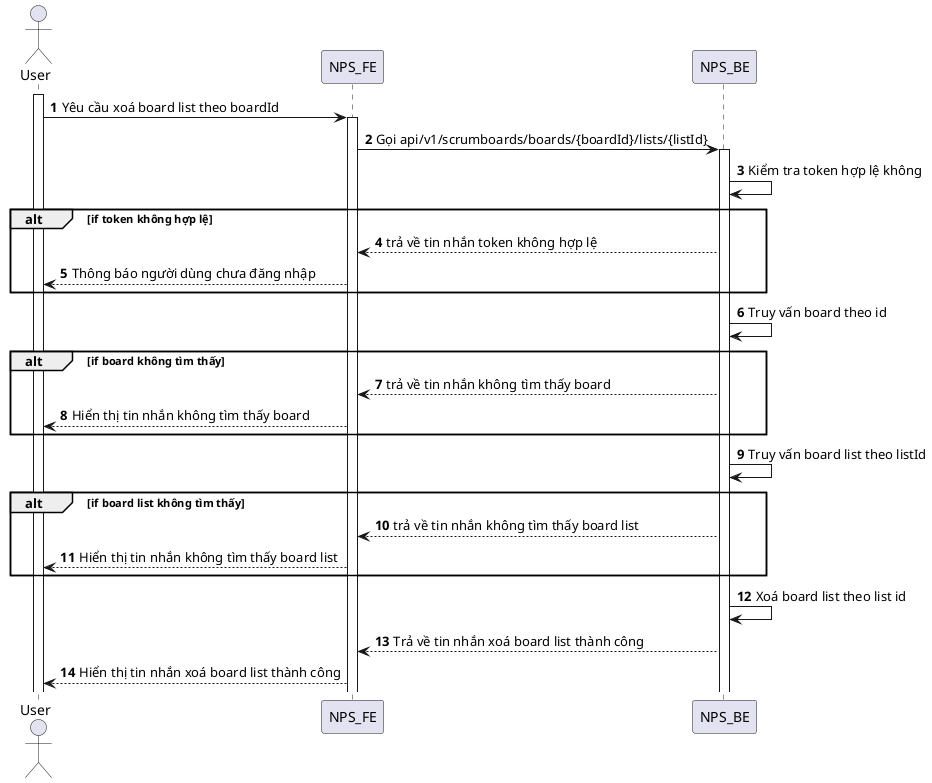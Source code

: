 @startuml
autonumber
actor User
activate User
User -> NPS_FE: Yêu cầu xoá board list theo boardId
activate NPS_FE
NPS_FE -> NPS_BE: Gọi api/v1/scrumboards/boards/{boardId}/lists/{listId}
activate NPS_BE
NPS_BE -> NPS_BE: Kiểm tra token hợp lệ không
alt if token không hợp lệ
NPS_BE --> NPS_FE: trả về tin nhắn token không hợp lệ
NPS_FE --> User: Thông báo người dùng chưa đăng nhập
end
NPS_BE -> NPS_BE: Truy vấn board theo id
alt if board không tìm thấy
NPS_BE --> NPS_FE: trả về tin nhắn không tìm thấy board
NPS_FE --> User: Hiển thị tin nhắn không tìm thấy board
end
NPS_BE -> NPS_BE: Truy vấn board list theo listId
alt if board list không tìm thấy
NPS_BE --> NPS_FE: trả về tin nhắn không tìm thấy board list
NPS_FE --> User: Hiển thị tin nhắn không tìm thấy board list
end
NPS_BE -> NPS_BE: Xoá board list theo list id
NPS_BE --> NPS_FE: Trả về tin nhắn xoá board list thành công
NPS_FE --> User: Hiển thị tin nhắn xoá board list thành công
@enduml